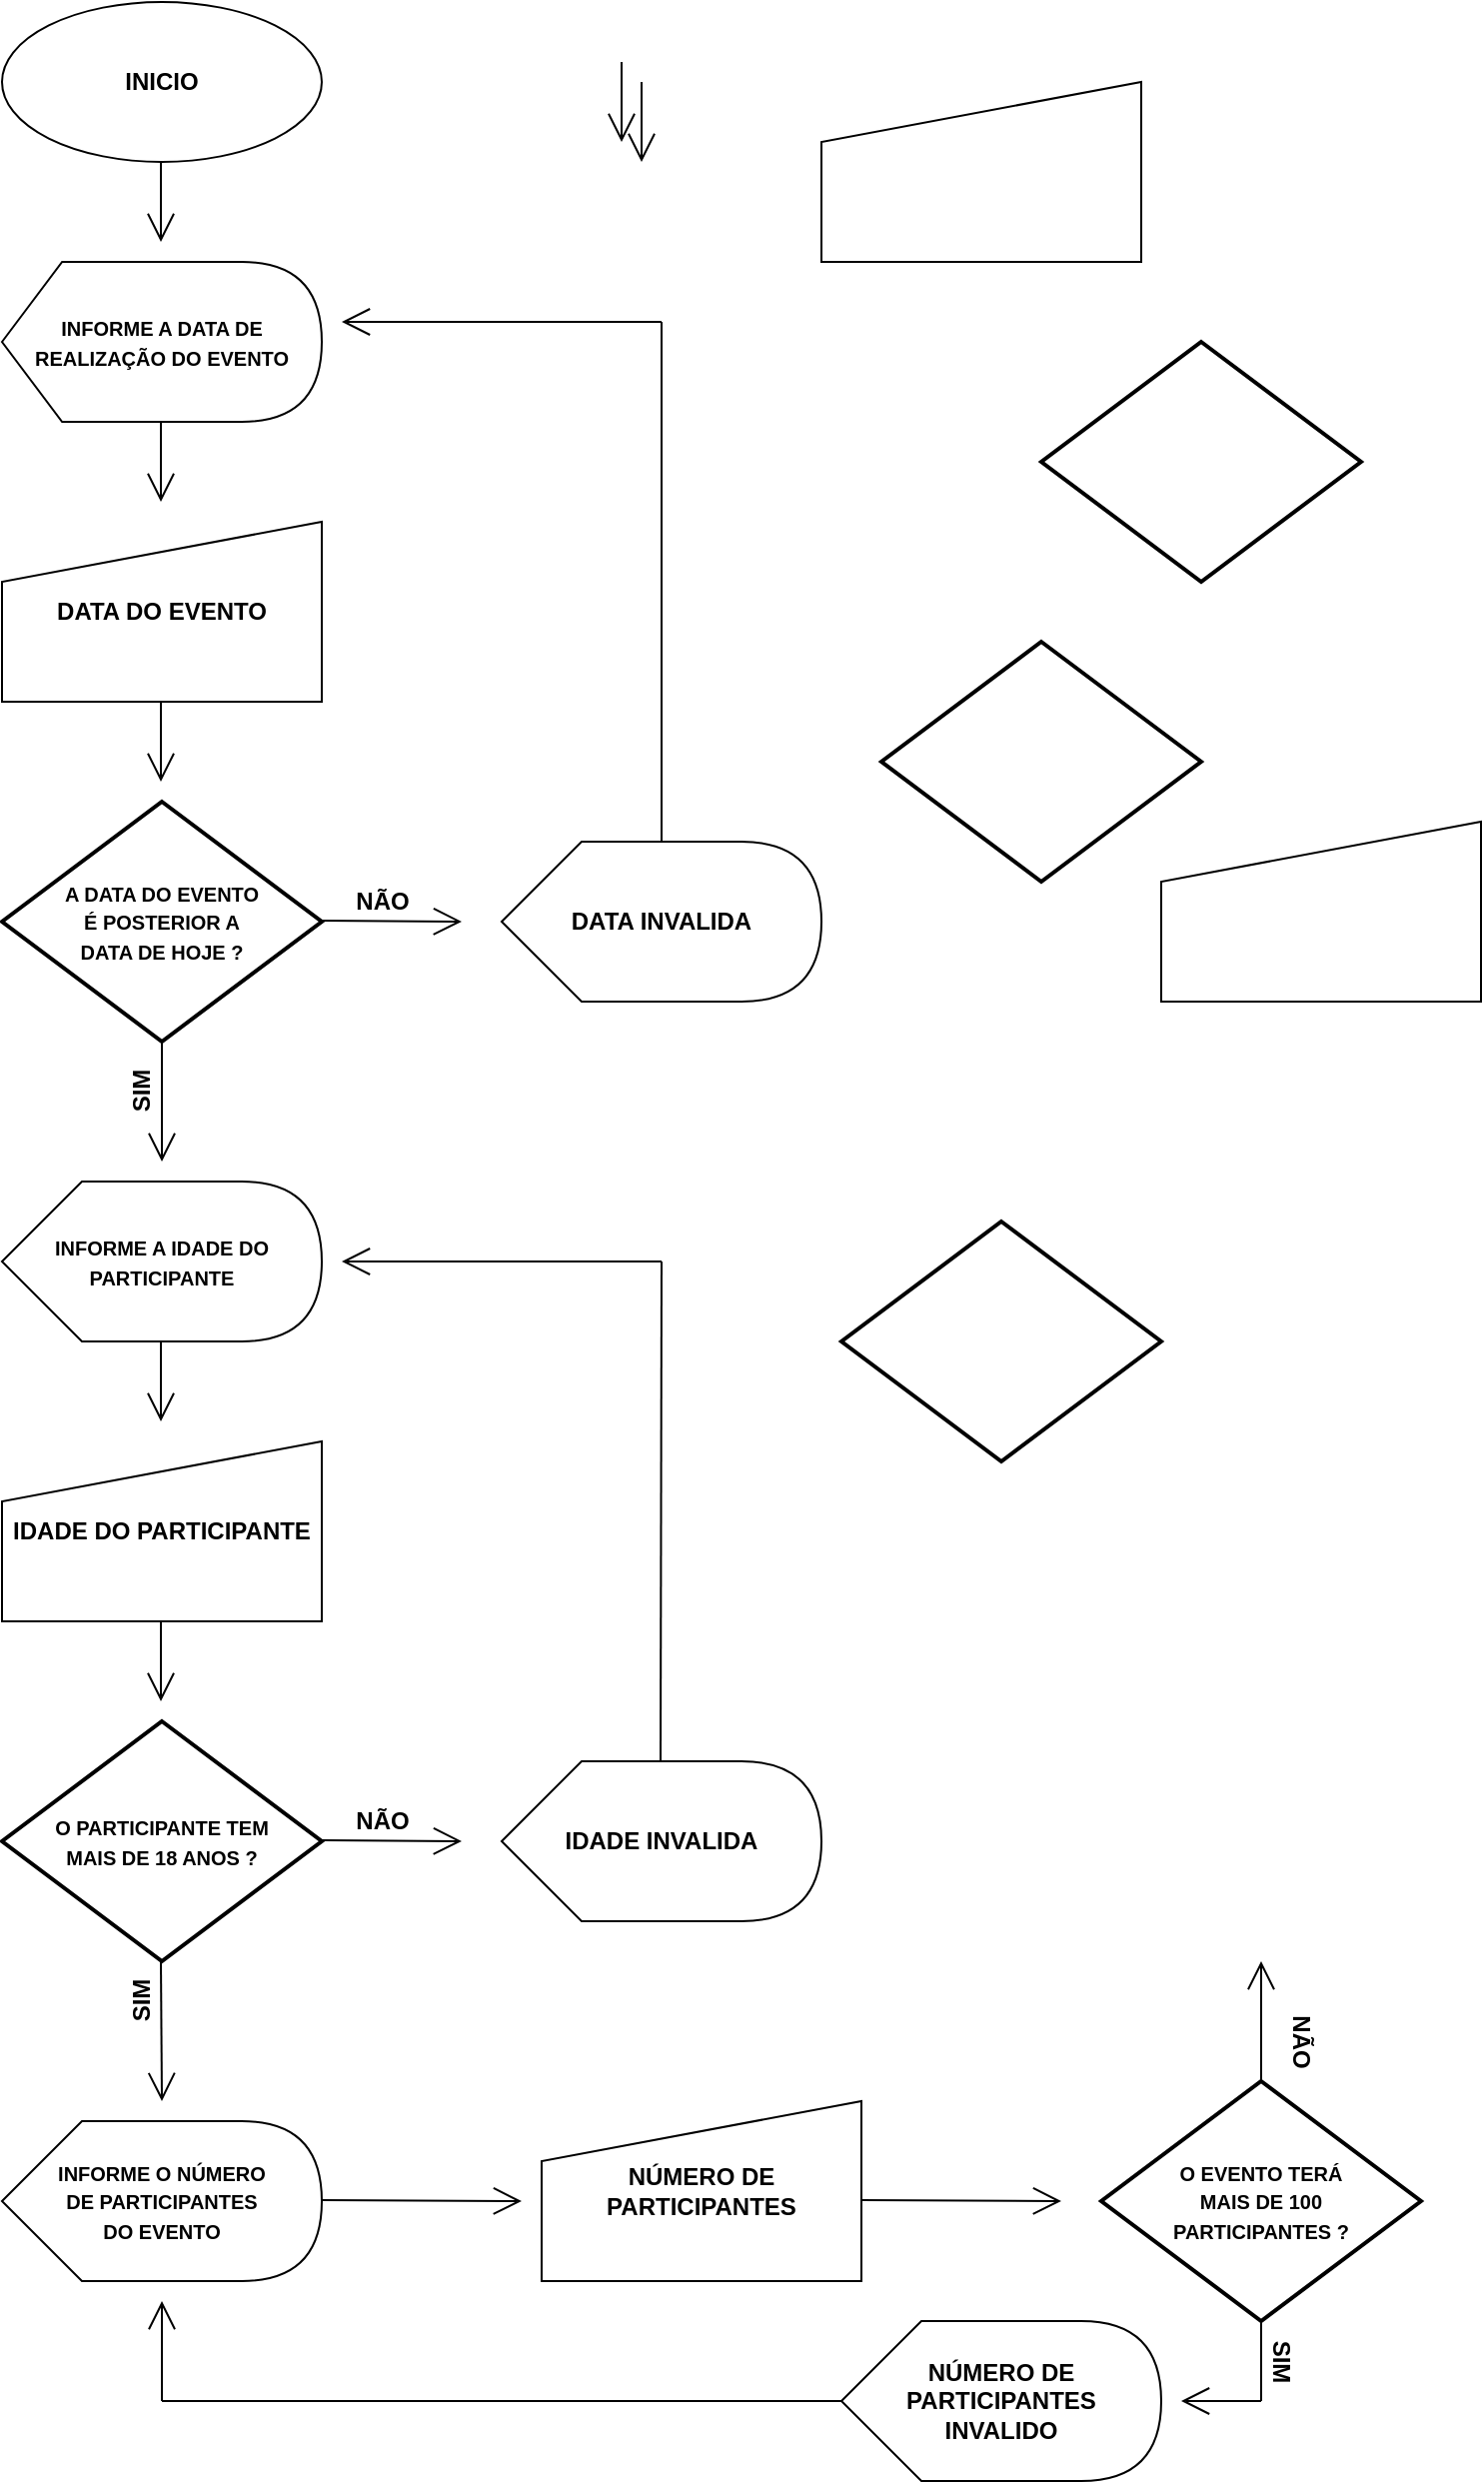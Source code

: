 <mxfile version="15.9.1" type="github">
  <diagram id="gLEBWME5qHSq3BZmw2-_" name="Page-1">
    <mxGraphModel dx="868" dy="482" grid="1" gridSize="10" guides="1" tooltips="1" connect="1" arrows="1" fold="1" page="1" pageScale="1" pageWidth="827" pageHeight="1169" math="0" shadow="0">
      <root>
        <mxCell id="0" />
        <mxCell id="1" parent="0" />
        <mxCell id="BDNs1b7ILqMROvqSfkJf-1" value="&lt;b&gt;INICIO&lt;/b&gt;" style="ellipse;whiteSpace=wrap;html=1;" vertex="1" parent="1">
          <mxGeometry x="40" y="40" width="160" height="80" as="geometry" />
        </mxCell>
        <mxCell id="BDNs1b7ILqMROvqSfkJf-3" value="&lt;div&gt;&lt;b style=&quot;font-size: 10px&quot;&gt;INFORME A DATA DE REALIZAÇÃO DO EVENTO&lt;/b&gt;&lt;/div&gt;" style="shape=display;whiteSpace=wrap;html=1;align=center;size=0.188;" vertex="1" parent="1">
          <mxGeometry x="40" y="170" width="160" height="80" as="geometry" />
        </mxCell>
        <mxCell id="BDNs1b7ILqMROvqSfkJf-8" value="&lt;b&gt;DATA DO EVENTO&lt;/b&gt;" style="shape=manualInput;whiteSpace=wrap;html=1;" vertex="1" parent="1">
          <mxGeometry x="40" y="300" width="160" height="90" as="geometry" />
        </mxCell>
        <mxCell id="BDNs1b7ILqMROvqSfkJf-9" value="&lt;font style=&quot;font-size: 10px&quot;&gt;&lt;b&gt;A DATA DO EVENTO&lt;br&gt;É POSTERIOR A &lt;br&gt;DATA DE HOJE ?&lt;/b&gt;&lt;/font&gt;" style="strokeWidth=2;html=1;shape=mxgraph.flowchart.decision;whiteSpace=wrap;align=center;" vertex="1" parent="1">
          <mxGeometry x="40" y="440" width="160" height="120" as="geometry" />
        </mxCell>
        <mxCell id="BDNs1b7ILqMROvqSfkJf-13" value="" style="endArrow=open;endFill=1;endSize=12;html=1;rounded=0;" edge="1" parent="1">
          <mxGeometry width="160" relative="1" as="geometry">
            <mxPoint x="119.5" y="120" as="sourcePoint" />
            <mxPoint x="119.5" y="160" as="targetPoint" />
          </mxGeometry>
        </mxCell>
        <mxCell id="BDNs1b7ILqMROvqSfkJf-15" value="" style="endArrow=open;endFill=1;endSize=12;html=1;rounded=0;" edge="1" parent="1">
          <mxGeometry width="160" relative="1" as="geometry">
            <mxPoint x="119.5" y="710" as="sourcePoint" />
            <mxPoint x="119.5" y="750" as="targetPoint" />
          </mxGeometry>
        </mxCell>
        <mxCell id="BDNs1b7ILqMROvqSfkJf-16" value="" style="endArrow=open;endFill=1;endSize=12;html=1;rounded=0;" edge="1" parent="1">
          <mxGeometry width="160" relative="1" as="geometry">
            <mxPoint x="350" y="70" as="sourcePoint" />
            <mxPoint x="350" y="110" as="targetPoint" />
          </mxGeometry>
        </mxCell>
        <mxCell id="BDNs1b7ILqMROvqSfkJf-17" value="" style="endArrow=open;endFill=1;endSize=12;html=1;rounded=0;" edge="1" parent="1">
          <mxGeometry width="160" relative="1" as="geometry">
            <mxPoint x="360" y="80" as="sourcePoint" />
            <mxPoint x="360" y="120" as="targetPoint" />
          </mxGeometry>
        </mxCell>
        <mxCell id="BDNs1b7ILqMROvqSfkJf-18" value="" style="endArrow=open;endFill=1;endSize=12;html=1;rounded=0;" edge="1" parent="1">
          <mxGeometry width="160" relative="1" as="geometry">
            <mxPoint x="119.5" y="250" as="sourcePoint" />
            <mxPoint x="119.5" y="290" as="targetPoint" />
          </mxGeometry>
        </mxCell>
        <mxCell id="BDNs1b7ILqMROvqSfkJf-20" value="&lt;b&gt;&lt;font style=&quot;font-size: 12px&quot;&gt;DATA INVALIDA&lt;/font&gt;&lt;/b&gt;" style="shape=display;whiteSpace=wrap;html=1;align=center;" vertex="1" parent="1">
          <mxGeometry x="290" y="460" width="160" height="80" as="geometry" />
        </mxCell>
        <mxCell id="BDNs1b7ILqMROvqSfkJf-21" value="&lt;font style=&quot;font-size: 10px&quot;&gt;&lt;b&gt;INFORME A IDADE DO PARTICIPANTE&lt;/b&gt;&lt;/font&gt;" style="shape=display;whiteSpace=wrap;html=1;align=center;" vertex="1" parent="1">
          <mxGeometry x="40" y="630" width="160" height="80" as="geometry" />
        </mxCell>
        <mxCell id="BDNs1b7ILqMROvqSfkJf-22" value="" style="strokeWidth=2;html=1;shape=mxgraph.flowchart.decision;whiteSpace=wrap;" vertex="1" parent="1">
          <mxGeometry x="560" y="210" width="160" height="120" as="geometry" />
        </mxCell>
        <mxCell id="BDNs1b7ILqMROvqSfkJf-23" value="" style="strokeWidth=2;html=1;shape=mxgraph.flowchart.decision;whiteSpace=wrap;" vertex="1" parent="1">
          <mxGeometry x="480" y="360" width="160" height="120" as="geometry" />
        </mxCell>
        <mxCell id="BDNs1b7ILqMROvqSfkJf-24" value="" style="strokeWidth=2;html=1;shape=mxgraph.flowchart.decision;whiteSpace=wrap;" vertex="1" parent="1">
          <mxGeometry x="460" y="650" width="160" height="120" as="geometry" />
        </mxCell>
        <mxCell id="BDNs1b7ILqMROvqSfkJf-25" value="" style="endArrow=open;endFill=1;endSize=12;html=1;rounded=0;" edge="1" parent="1">
          <mxGeometry width="160" relative="1" as="geometry">
            <mxPoint x="370" y="200" as="sourcePoint" />
            <mxPoint x="210" y="200" as="targetPoint" />
          </mxGeometry>
        </mxCell>
        <mxCell id="BDNs1b7ILqMROvqSfkJf-27" value="" style="endArrow=open;endFill=1;endSize=12;html=1;rounded=0;" edge="1" parent="1">
          <mxGeometry width="160" relative="1" as="geometry">
            <mxPoint x="119.5" y="390" as="sourcePoint" />
            <mxPoint x="119.5" y="430" as="targetPoint" />
          </mxGeometry>
        </mxCell>
        <mxCell id="BDNs1b7ILqMROvqSfkJf-28" value="" style="endArrow=open;endFill=1;endSize=12;html=1;rounded=0;" edge="1" parent="1">
          <mxGeometry width="160" relative="1" as="geometry">
            <mxPoint x="200" y="499.5" as="sourcePoint" />
            <mxPoint x="270" y="500" as="targetPoint" />
          </mxGeometry>
        </mxCell>
        <mxCell id="BDNs1b7ILqMROvqSfkJf-29" value="" style="shape=manualInput;whiteSpace=wrap;html=1;" vertex="1" parent="1">
          <mxGeometry x="620" y="450" width="160" height="90" as="geometry" />
        </mxCell>
        <mxCell id="BDNs1b7ILqMROvqSfkJf-30" value="" style="shape=manualInput;whiteSpace=wrap;html=1;" vertex="1" parent="1">
          <mxGeometry x="450" y="80" width="160" height="90" as="geometry" />
        </mxCell>
        <mxCell id="BDNs1b7ILqMROvqSfkJf-31" value="&lt;b&gt;&lt;font style=&quot;font-size: 12px&quot;&gt;NÃO&lt;/font&gt;&lt;/b&gt;" style="text;html=1;align=center;verticalAlign=middle;resizable=0;points=[];autosize=1;strokeColor=none;fillColor=none;fontSize=10;" vertex="1" parent="1">
          <mxGeometry x="210" y="480" width="40" height="20" as="geometry" />
        </mxCell>
        <mxCell id="BDNs1b7ILqMROvqSfkJf-32" value="&lt;b&gt;SIM&lt;/b&gt;" style="text;html=1;align=center;verticalAlign=middle;resizable=0;points=[];autosize=1;strokeColor=none;fillColor=none;fontSize=12;rotation=-90;" vertex="1" parent="1">
          <mxGeometry x="90" y="575" width="40" height="20" as="geometry" />
        </mxCell>
        <mxCell id="BDNs1b7ILqMROvqSfkJf-34" value="" style="endArrow=open;endFill=1;endSize=12;html=1;rounded=0;" edge="1" parent="1">
          <mxGeometry width="160" relative="1" as="geometry">
            <mxPoint x="120" y="560" as="sourcePoint" />
            <mxPoint x="120" y="620" as="targetPoint" />
          </mxGeometry>
        </mxCell>
        <mxCell id="BDNs1b7ILqMROvqSfkJf-36" value="" style="endArrow=none;html=1;rounded=0;fontSize=12;entryX=0;entryY=0;entryDx=80;entryDy=0;entryPerimeter=0;" edge="1" parent="1" target="BDNs1b7ILqMROvqSfkJf-20">
          <mxGeometry relative="1" as="geometry">
            <mxPoint x="370" y="200" as="sourcePoint" />
            <mxPoint x="490" y="330" as="targetPoint" />
          </mxGeometry>
        </mxCell>
        <mxCell id="BDNs1b7ILqMROvqSfkJf-37" value="&lt;span style=&quot;font-size: 10px&quot;&gt;&lt;b&gt;O PARTICIPANTE TEM &lt;br&gt;MAIS DE 18 ANOS ?&lt;/b&gt;&lt;/span&gt;" style="strokeWidth=2;html=1;shape=mxgraph.flowchart.decision;whiteSpace=wrap;align=center;" vertex="1" parent="1">
          <mxGeometry x="40" y="900" width="160" height="120" as="geometry" />
        </mxCell>
        <mxCell id="BDNs1b7ILqMROvqSfkJf-38" value="&lt;b&gt;IDADE DO PARTICIPANTE&lt;/b&gt;" style="shape=manualInput;whiteSpace=wrap;html=1;" vertex="1" parent="1">
          <mxGeometry x="40" y="760" width="160" height="90" as="geometry" />
        </mxCell>
        <mxCell id="BDNs1b7ILqMROvqSfkJf-40" value="" style="endArrow=open;endFill=1;endSize=12;html=1;rounded=0;" edge="1" parent="1">
          <mxGeometry width="160" relative="1" as="geometry">
            <mxPoint x="119.5" y="850" as="sourcePoint" />
            <mxPoint x="119.5" y="890" as="targetPoint" />
          </mxGeometry>
        </mxCell>
        <mxCell id="BDNs1b7ILqMROvqSfkJf-41" value="" style="endArrow=open;endFill=1;endSize=12;html=1;rounded=0;" edge="1" parent="1">
          <mxGeometry width="160" relative="1" as="geometry">
            <mxPoint x="200" y="959.5" as="sourcePoint" />
            <mxPoint x="270" y="960" as="targetPoint" />
          </mxGeometry>
        </mxCell>
        <mxCell id="BDNs1b7ILqMROvqSfkJf-42" value="&lt;b&gt;&lt;font style=&quot;font-size: 12px&quot;&gt;NÃO&lt;/font&gt;&lt;/b&gt;" style="text;html=1;align=center;verticalAlign=middle;resizable=0;points=[];autosize=1;strokeColor=none;fillColor=none;fontSize=10;" vertex="1" parent="1">
          <mxGeometry x="210" y="940" width="40" height="20" as="geometry" />
        </mxCell>
        <mxCell id="BDNs1b7ILqMROvqSfkJf-43" value="" style="endArrow=open;endFill=1;endSize=12;html=1;rounded=0;" edge="1" parent="1">
          <mxGeometry width="160" relative="1" as="geometry">
            <mxPoint x="119.5" y="1020" as="sourcePoint" />
            <mxPoint x="120" y="1090" as="targetPoint" />
          </mxGeometry>
        </mxCell>
        <mxCell id="BDNs1b7ILqMROvqSfkJf-44" value="&lt;b&gt;SIM&lt;/b&gt;" style="text;html=1;align=center;verticalAlign=middle;resizable=0;points=[];autosize=1;strokeColor=none;fillColor=none;fontSize=12;rotation=-90;" vertex="1" parent="1">
          <mxGeometry x="90" y="1030" width="40" height="20" as="geometry" />
        </mxCell>
        <mxCell id="BDNs1b7ILqMROvqSfkJf-45" value="&lt;font style=&quot;font-size: 10px&quot;&gt;&lt;b&gt;INFORME O NÚMERO &lt;br&gt;DE PARTICIPANTES &lt;br&gt;DO EVENTO&lt;/b&gt;&lt;/font&gt;" style="shape=display;whiteSpace=wrap;html=1;align=center;" vertex="1" parent="1">
          <mxGeometry x="40" y="1100" width="160" height="80" as="geometry" />
        </mxCell>
        <mxCell id="BDNs1b7ILqMROvqSfkJf-46" value="&lt;b&gt;&lt;font style=&quot;font-size: 12px&quot;&gt;IDADE INVALIDA&lt;/font&gt;&lt;/b&gt;" style="shape=display;whiteSpace=wrap;html=1;align=center;" vertex="1" parent="1">
          <mxGeometry x="290" y="920" width="160" height="80" as="geometry" />
        </mxCell>
        <mxCell id="BDNs1b7ILqMROvqSfkJf-47" value="" style="endArrow=open;endFill=1;endSize=12;html=1;rounded=0;" edge="1" parent="1">
          <mxGeometry width="160" relative="1" as="geometry">
            <mxPoint x="370" y="670" as="sourcePoint" />
            <mxPoint x="210" y="670" as="targetPoint" />
          </mxGeometry>
        </mxCell>
        <mxCell id="BDNs1b7ILqMROvqSfkJf-48" value="" style="endArrow=none;html=1;rounded=0;fontSize=12;entryX=0;entryY=0;entryDx=80;entryDy=0;entryPerimeter=0;" edge="1" parent="1">
          <mxGeometry relative="1" as="geometry">
            <mxPoint x="370" y="670" as="sourcePoint" />
            <mxPoint x="369.5" y="920" as="targetPoint" />
          </mxGeometry>
        </mxCell>
        <mxCell id="BDNs1b7ILqMROvqSfkJf-49" value="" style="endArrow=open;endFill=1;endSize=12;html=1;rounded=0;" edge="1" parent="1">
          <mxGeometry width="160" relative="1" as="geometry">
            <mxPoint x="200" y="1139.5" as="sourcePoint" />
            <mxPoint x="300" y="1140" as="targetPoint" />
          </mxGeometry>
        </mxCell>
        <mxCell id="BDNs1b7ILqMROvqSfkJf-50" value="&lt;b&gt;NÚMERO DE PARTICIPANTES&lt;/b&gt;" style="shape=manualInput;whiteSpace=wrap;html=1;" vertex="1" parent="1">
          <mxGeometry x="310" y="1090" width="160" height="90" as="geometry" />
        </mxCell>
        <mxCell id="BDNs1b7ILqMROvqSfkJf-51" value="" style="endArrow=open;endFill=1;endSize=12;html=1;rounded=0;" edge="1" parent="1">
          <mxGeometry width="160" relative="1" as="geometry">
            <mxPoint x="470" y="1139.5" as="sourcePoint" />
            <mxPoint x="570" y="1140" as="targetPoint" />
          </mxGeometry>
        </mxCell>
        <mxCell id="BDNs1b7ILqMROvqSfkJf-52" value="&lt;span style=&quot;font-size: 10px&quot;&gt;&lt;b&gt;O EVENTO TERÁ &lt;br&gt;MAIS DE 100 &lt;br&gt;PARTICIPANTES ?&lt;/b&gt;&lt;/span&gt;" style="strokeWidth=2;html=1;shape=mxgraph.flowchart.decision;whiteSpace=wrap;align=center;" vertex="1" parent="1">
          <mxGeometry x="590" y="1080" width="160" height="120" as="geometry" />
        </mxCell>
        <mxCell id="BDNs1b7ILqMROvqSfkJf-53" value="" style="endArrow=open;endFill=1;endSize=12;html=1;rounded=0;" edge="1" parent="1">
          <mxGeometry width="160" relative="1" as="geometry">
            <mxPoint x="120" y="1240" as="sourcePoint" />
            <mxPoint x="120" y="1190" as="targetPoint" />
          </mxGeometry>
        </mxCell>
        <mxCell id="BDNs1b7ILqMROvqSfkJf-55" value="" style="endArrow=none;html=1;rounded=0;fontSize=12;entryX=0;entryY=0.5;entryDx=0;entryDy=0;entryPerimeter=0;" edge="1" parent="1" target="BDNs1b7ILqMROvqSfkJf-64">
          <mxGeometry relative="1" as="geometry">
            <mxPoint x="120" y="1240" as="sourcePoint" />
            <mxPoint x="440" y="1240" as="targetPoint" />
          </mxGeometry>
        </mxCell>
        <mxCell id="BDNs1b7ILqMROvqSfkJf-56" value="&lt;b&gt;&lt;font style=&quot;font-size: 12px&quot;&gt;NÃO&lt;/font&gt;&lt;/b&gt;" style="text;html=1;align=center;verticalAlign=middle;resizable=0;points=[];autosize=1;strokeColor=none;fillColor=none;fontSize=10;rotation=90;" vertex="1" parent="1">
          <mxGeometry x="670" y="1050" width="40" height="20" as="geometry" />
        </mxCell>
        <mxCell id="BDNs1b7ILqMROvqSfkJf-60" value="" style="endArrow=open;endFill=1;endSize=12;html=1;rounded=0;exitX=0.5;exitY=0;exitDx=0;exitDy=0;exitPerimeter=0;" edge="1" parent="1" source="BDNs1b7ILqMROvqSfkJf-52">
          <mxGeometry width="160" relative="1" as="geometry">
            <mxPoint x="600" y="1060" as="sourcePoint" />
            <mxPoint x="670" y="1020" as="targetPoint" />
          </mxGeometry>
        </mxCell>
        <mxCell id="BDNs1b7ILqMROvqSfkJf-61" value="&lt;b&gt;SIM&lt;/b&gt;" style="text;html=1;align=center;verticalAlign=middle;resizable=0;points=[];autosize=1;strokeColor=none;fillColor=none;fontSize=12;rotation=90;" vertex="1" parent="1">
          <mxGeometry x="660" y="1210" width="40" height="20" as="geometry" />
        </mxCell>
        <mxCell id="BDNs1b7ILqMROvqSfkJf-62" value="" style="endArrow=open;endFill=1;endSize=12;html=1;rounded=0;" edge="1" parent="1">
          <mxGeometry width="160" relative="1" as="geometry">
            <mxPoint x="670" y="1240" as="sourcePoint" />
            <mxPoint x="630" y="1240" as="targetPoint" />
          </mxGeometry>
        </mxCell>
        <mxCell id="BDNs1b7ILqMROvqSfkJf-63" value="" style="endArrow=none;html=1;rounded=0;fontSize=12;exitX=0.5;exitY=1;exitDx=0;exitDy=0;exitPerimeter=0;" edge="1" parent="1" source="BDNs1b7ILqMROvqSfkJf-52">
          <mxGeometry relative="1" as="geometry">
            <mxPoint x="590" y="1210" as="sourcePoint" />
            <mxPoint x="670" y="1240" as="targetPoint" />
          </mxGeometry>
        </mxCell>
        <mxCell id="BDNs1b7ILqMROvqSfkJf-64" value="&lt;b&gt;&lt;font style=&quot;font-size: 12px&quot;&gt;NÚMERO DE PARTICIPANTES &lt;br&gt;INVALIDO&lt;/font&gt;&lt;/b&gt;" style="shape=display;whiteSpace=wrap;html=1;align=center;" vertex="1" parent="1">
          <mxGeometry x="460" y="1200" width="160" height="80" as="geometry" />
        </mxCell>
      </root>
    </mxGraphModel>
  </diagram>
</mxfile>
